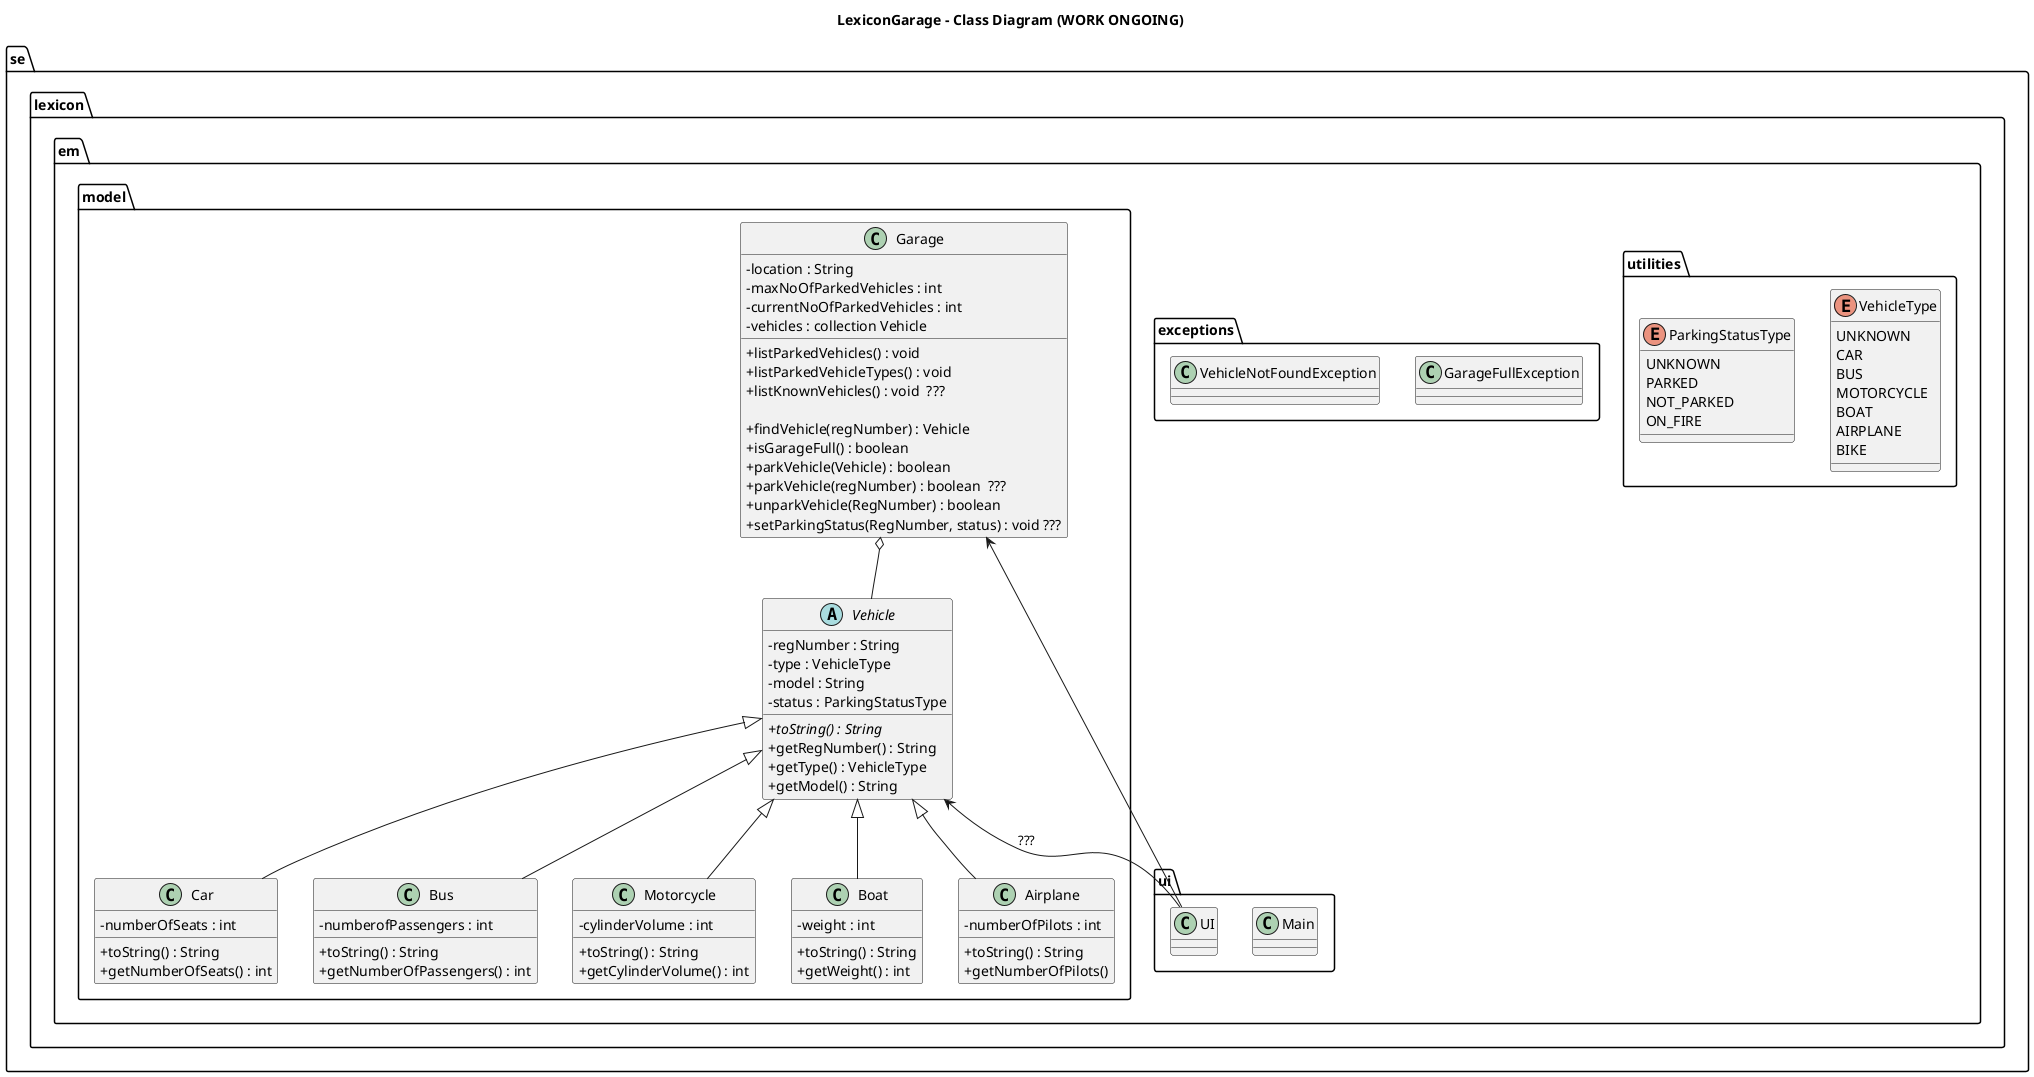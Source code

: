 @startuml

' settings
' --------------------------------------------
skinparam classAttributeIconSize 0

title LexiconGarage - Class Diagram (WORK ONGOING)

' define packages/namespaces and/or classes
' --------------------------------------------

namespace se.lexicon.em.utilities {
enum VehicleType {
  UNKNOWN
  CAR
  BUS
  MOTORCYCLE
  BOAT
  AIRPLANE
  BIKE
}

enum ParkingStatusType {
  UNKNOWN
  PARKED
  NOT_PARKED
  ON_FIRE
  }

}
' --- end namespace/package

namespace se.lexicon.em.ui {
class Main
class UI
}
' --- end namespace/package

namespace se.lexicon.em.exceptions {
class GarageFullException
class VehicleNotFoundException
}
' --- end namespace/package

namespace se.lexicon.em.model {

' -- Classes
class Garage {
  -location : String
  -maxNoOfParkedVehicles : int
  -currentNoOfParkedVehicles : int
  -vehicles : collection Vehicle

  +listParkedVehicles() : void
  +listParkedVehicleTypes() : void
  +listKnownVehicles() : void  ???

  +findVehicle(regNumber) : Vehicle
  +isGarageFull() : boolean
  +parkVehicle(Vehicle) : boolean
  +parkVehicle(regNumber) : boolean  ???
  +unparkVehicle(RegNumber) : boolean
  +setParkingStatus(RegNumber, status) : void ???

}

abstract class Vehicle {
  -regNumber : String
  -type : VehicleType
  -model : String
  -status : ParkingStatusType

  {abstract} +toString() : String
  +getRegNumber() : String
  +getType() : VehicleType
  +getModel() : String

}

class Car {
  -numberOfSeats : int

  +toString() : String
  +getNumberOfSeats() : int
}

class Bus {
  -numberofPassengers : int

  +toString() : String
  +getNumberOfPassengers() : int
}

class Motorcycle {
  -cylinderVolume : int

  +toString() : String
  +getCylinderVolume() : int
}

class Boat {
  -weight : int

  +toString() : String
  +getWeight() : int
}

class Airplane {
 -numberOfPilots : int

  +toString() : String
  +getNumberOfPilots()
}


' -- Relations

Vehicle <|-- Car
Vehicle <|-- Bus
Vehicle <|-- Motorcycle
Vehicle <|-- Boat
Vehicle <|-- Airplane

Garage o-- Vehicle

}
' --- end namespace/package


' define relations between packages/namespaces
' --------------------------------------------

se.lexicon.em.model.Garage <-down- se.lexicon.em.ui.UI
se.lexicon.em.model.Vehicle <-down- se.lexicon.em.ui.UI  : ???
' se.lexicon.em.utilities -- se.lexicon.em.model.Vehicle
' se.lexicon.em.exceptions -up- se.lexicon.em.model

@enduml
